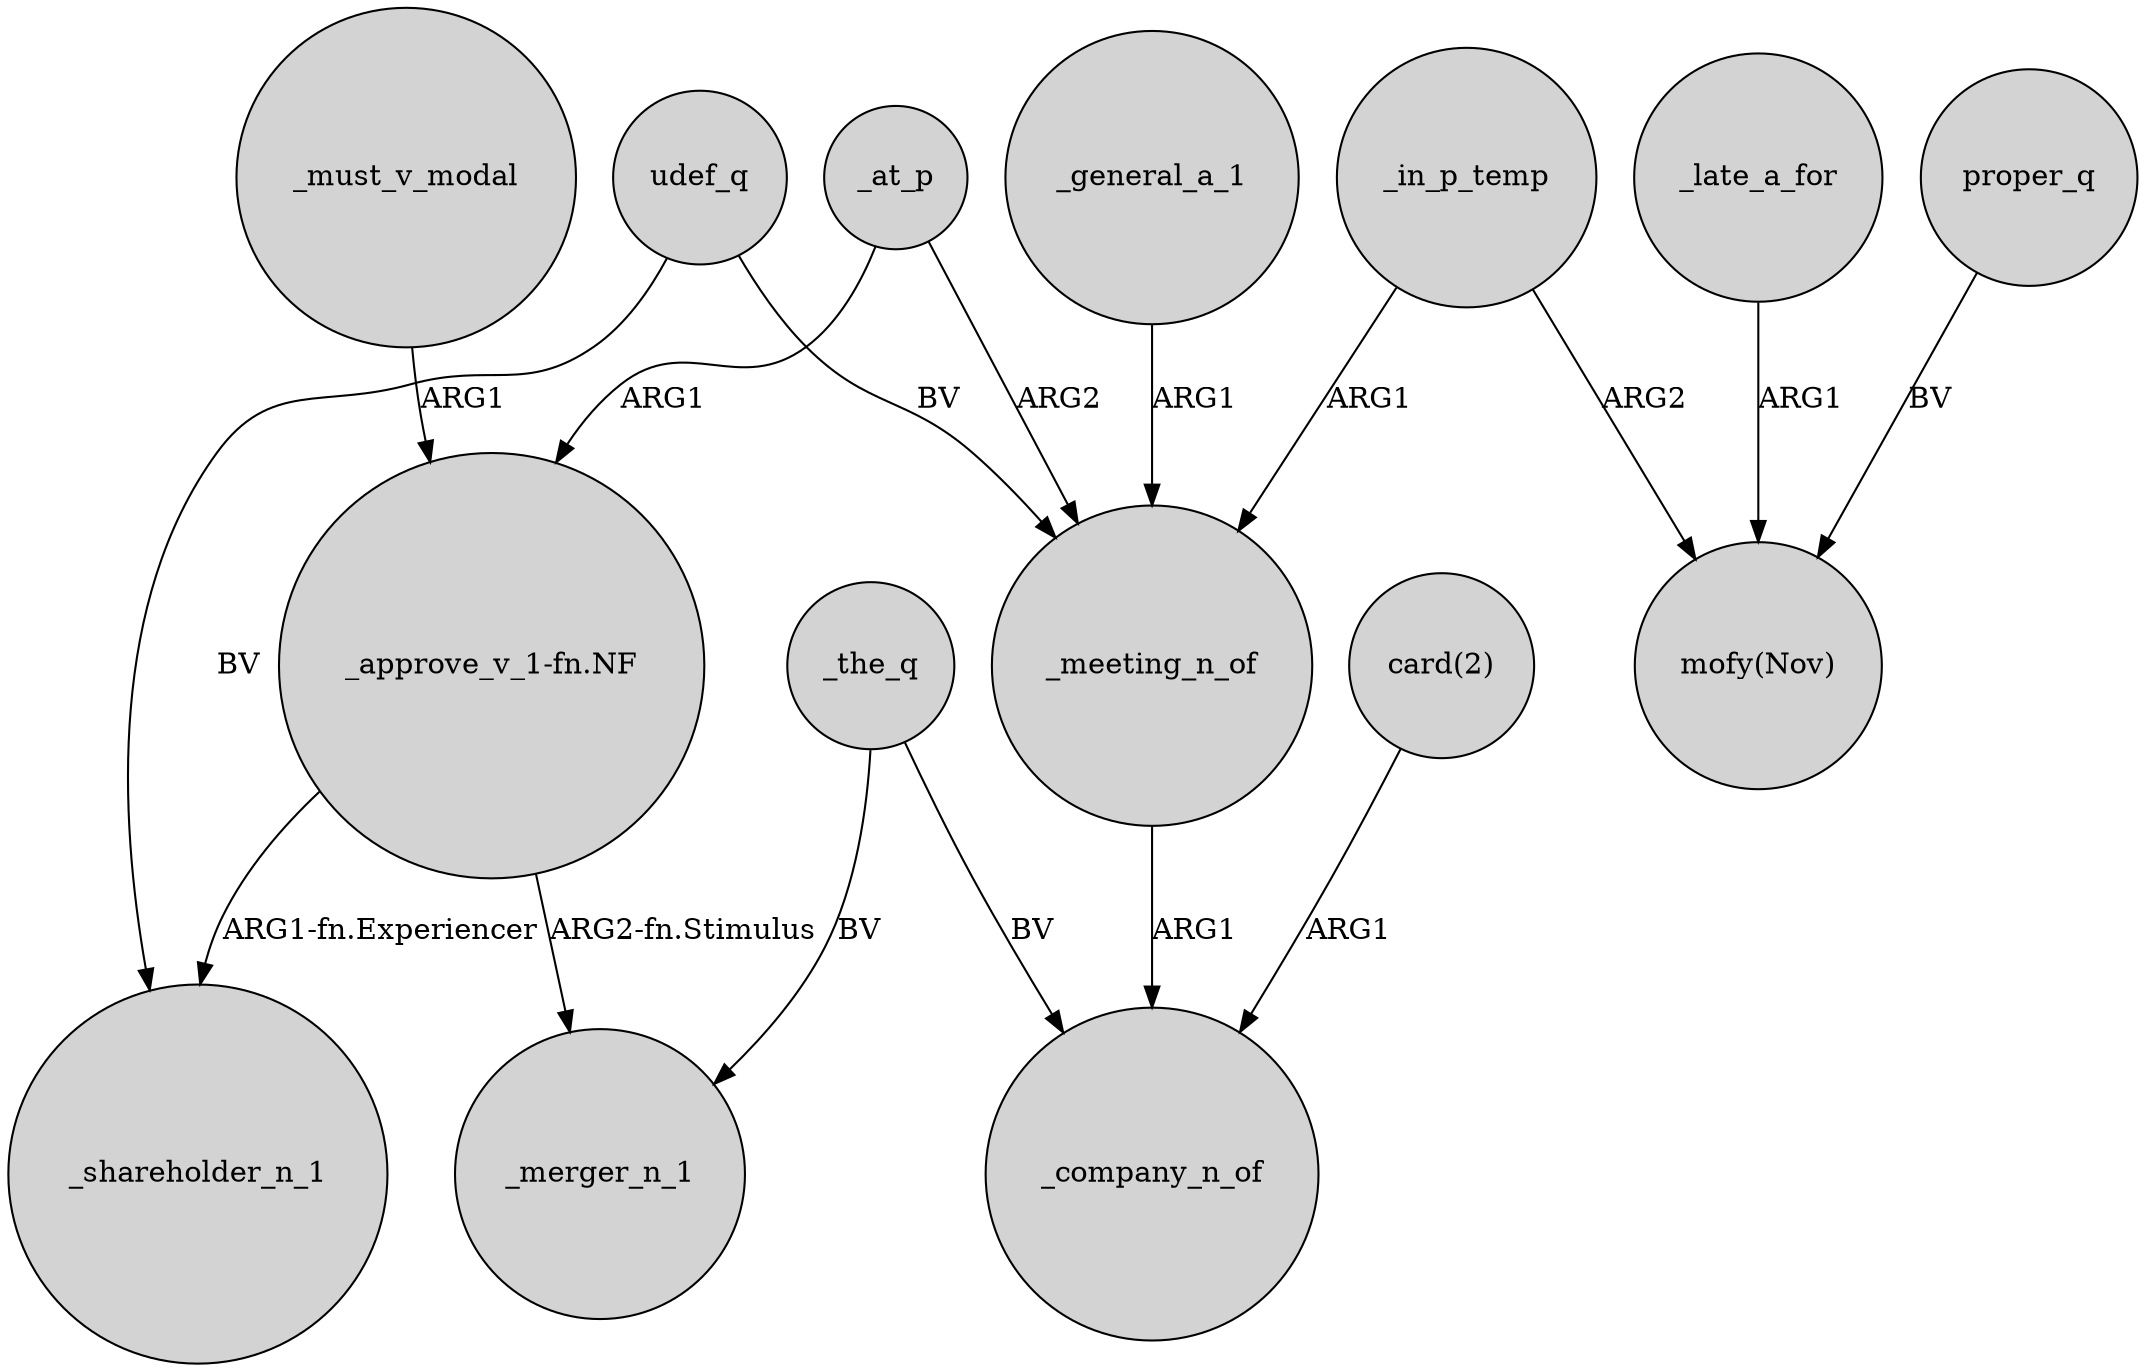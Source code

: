 digraph {
	node [shape=circle style=filled]
	_meeting_n_of -> _company_n_of [label=ARG1]
	"_approve_v_1-fn.NF" -> _shareholder_n_1 [label="ARG1-fn.Experiencer"]
	_late_a_for -> "mofy(Nov)" [label=ARG1]
	"card(2)" -> _company_n_of [label=ARG1]
	udef_q -> _meeting_n_of [label=BV]
	_in_p_temp -> _meeting_n_of [label=ARG1]
	_general_a_1 -> _meeting_n_of [label=ARG1]
	proper_q -> "mofy(Nov)" [label=BV]
	_must_v_modal -> "_approve_v_1-fn.NF" [label=ARG1]
	udef_q -> _shareholder_n_1 [label=BV]
	_the_q -> _merger_n_1 [label=BV]
	_the_q -> _company_n_of [label=BV]
	_at_p -> "_approve_v_1-fn.NF" [label=ARG1]
	_in_p_temp -> "mofy(Nov)" [label=ARG2]
	"_approve_v_1-fn.NF" -> _merger_n_1 [label="ARG2-fn.Stimulus"]
	_at_p -> _meeting_n_of [label=ARG2]
}
